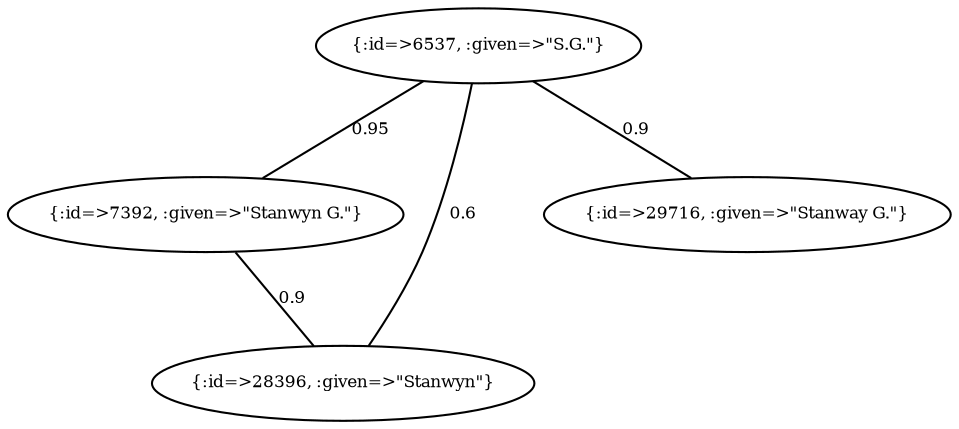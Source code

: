 graph Collector__WeightedGraph {
    "{:id=>6537, :given=>\"S.G.\"}" [
        fontsize = 8,
        label = "{:id=>6537, :given=>\"S.G.\"}"
    ]

    "{:id=>7392, :given=>\"Stanwyn G.\"}" [
        fontsize = 8,
        label = "{:id=>7392, :given=>\"Stanwyn G.\"}"
    ]

    "{:id=>28396, :given=>\"Stanwyn\"}" [
        fontsize = 8,
        label = "{:id=>28396, :given=>\"Stanwyn\"}"
    ]

    "{:id=>29716, :given=>\"Stanway G.\"}" [
        fontsize = 8,
        label = "{:id=>29716, :given=>\"Stanway G.\"}"
    ]

    "{:id=>6537, :given=>\"S.G.\"}" -- "{:id=>7392, :given=>\"Stanwyn G.\"}" [
        fontsize = 8,
        label = 0.95
    ]

    "{:id=>6537, :given=>\"S.G.\"}" -- "{:id=>28396, :given=>\"Stanwyn\"}" [
        fontsize = 8,
        label = 0.6
    ]

    "{:id=>6537, :given=>\"S.G.\"}" -- "{:id=>29716, :given=>\"Stanway G.\"}" [
        fontsize = 8,
        label = 0.9
    ]

    "{:id=>7392, :given=>\"Stanwyn G.\"}" -- "{:id=>28396, :given=>\"Stanwyn\"}" [
        fontsize = 8,
        label = 0.9
    ]
}
